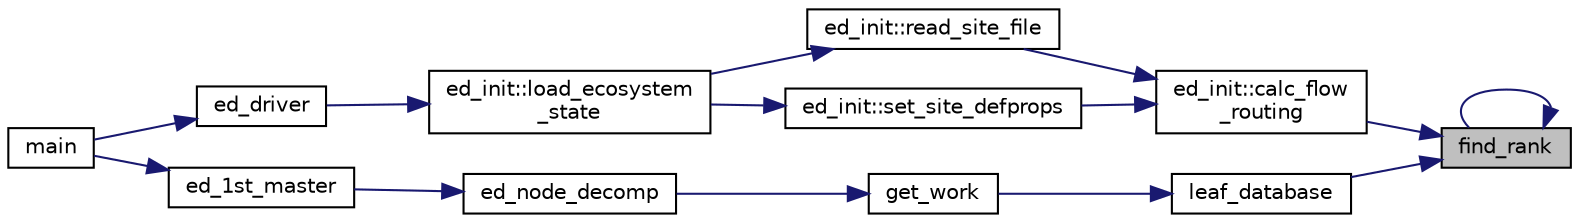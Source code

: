 digraph "find_rank"
{
 // LATEX_PDF_SIZE
  edge [fontname="Helvetica",fontsize="10",labelfontname="Helvetica",labelfontsize="10"];
  node [fontname="Helvetica",fontsize="10",shape=record];
  rankdir="RL";
  Node1 [label="find_rank",height=0.2,width=0.4,color="black", fillcolor="grey75", style="filled", fontcolor="black",tooltip=" "];
  Node1 -> Node2 [dir="back",color="midnightblue",fontsize="10",style="solid"];
  Node2 [label="ed_init::calc_flow\l_routing",height=0.2,width=0.4,color="black", fillcolor="white", style="filled",URL="$namespaceed__init.html#ae8ee33a91351caf34341ed3759bd09a3",tooltip=" "];
  Node2 -> Node3 [dir="back",color="midnightblue",fontsize="10",style="solid"];
  Node3 [label="ed_init::read_site_file",height=0.2,width=0.4,color="black", fillcolor="white", style="filled",URL="$namespaceed__init.html#a736b981974d69fb456a9c1b6d9976638",tooltip=" "];
  Node3 -> Node4 [dir="back",color="midnightblue",fontsize="10",style="solid"];
  Node4 [label="ed_init::load_ecosystem\l_state",height=0.2,width=0.4,color="black", fillcolor="white", style="filled",URL="$namespaceed__init.html#a8181c9f2a37fc0800a7579090f3b3ed0",tooltip=" "];
  Node4 -> Node5 [dir="back",color="midnightblue",fontsize="10",style="solid"];
  Node5 [label="ed_driver",height=0.2,width=0.4,color="black", fillcolor="white", style="filled",URL="$ed__driver_8_f90.html#a5706bd8bee60960fe8166de1870e47da",tooltip=" "];
  Node5 -> Node6 [dir="back",color="midnightblue",fontsize="10",style="solid"];
  Node6 [label="main",height=0.2,width=0.4,color="black", fillcolor="white", style="filled",URL="$edmain_8_f90.html#a8ec2266d83cd6c0b762cbcbc92c0af3d",tooltip=" "];
  Node2 -> Node7 [dir="back",color="midnightblue",fontsize="10",style="solid"];
  Node7 [label="ed_init::set_site_defprops",height=0.2,width=0.4,color="black", fillcolor="white", style="filled",URL="$namespaceed__init.html#a870136e2cbfd47dbd5ed21e3e21c5ecb",tooltip=" "];
  Node7 -> Node4 [dir="back",color="midnightblue",fontsize="10",style="solid"];
  Node1 -> Node1 [dir="back",color="midnightblue",fontsize="10",style="solid"];
  Node1 -> Node8 [dir="back",color="midnightblue",fontsize="10",style="solid"];
  Node8 [label="leaf_database",height=0.2,width=0.4,color="black", fillcolor="white", style="filled",URL="$leaf__database_8f90.html#a5009d489b8b1c0d281ea517731499fb9",tooltip=" "];
  Node8 -> Node9 [dir="back",color="midnightblue",fontsize="10",style="solid"];
  Node9 [label="get_work",height=0.2,width=0.4,color="black", fillcolor="white", style="filled",URL="$ed__para__init_8f90.html#ace453dcfff72eae590920b8f7cc67de5",tooltip=" "];
  Node9 -> Node10 [dir="back",color="midnightblue",fontsize="10",style="solid"];
  Node10 [label="ed_node_decomp",height=0.2,width=0.4,color="black", fillcolor="white", style="filled",URL="$ed__para__init_8f90.html#a7e154783bfabc64af7dcc857db4dffbb",tooltip=" "];
  Node10 -> Node11 [dir="back",color="midnightblue",fontsize="10",style="solid"];
  Node11 [label="ed_1st_master",height=0.2,width=0.4,color="black", fillcolor="white", style="filled",URL="$ed__1st_8_f90.html#a210220ea32a2360ac21ce627205a9316",tooltip=" "];
  Node11 -> Node6 [dir="back",color="midnightblue",fontsize="10",style="solid"];
}

